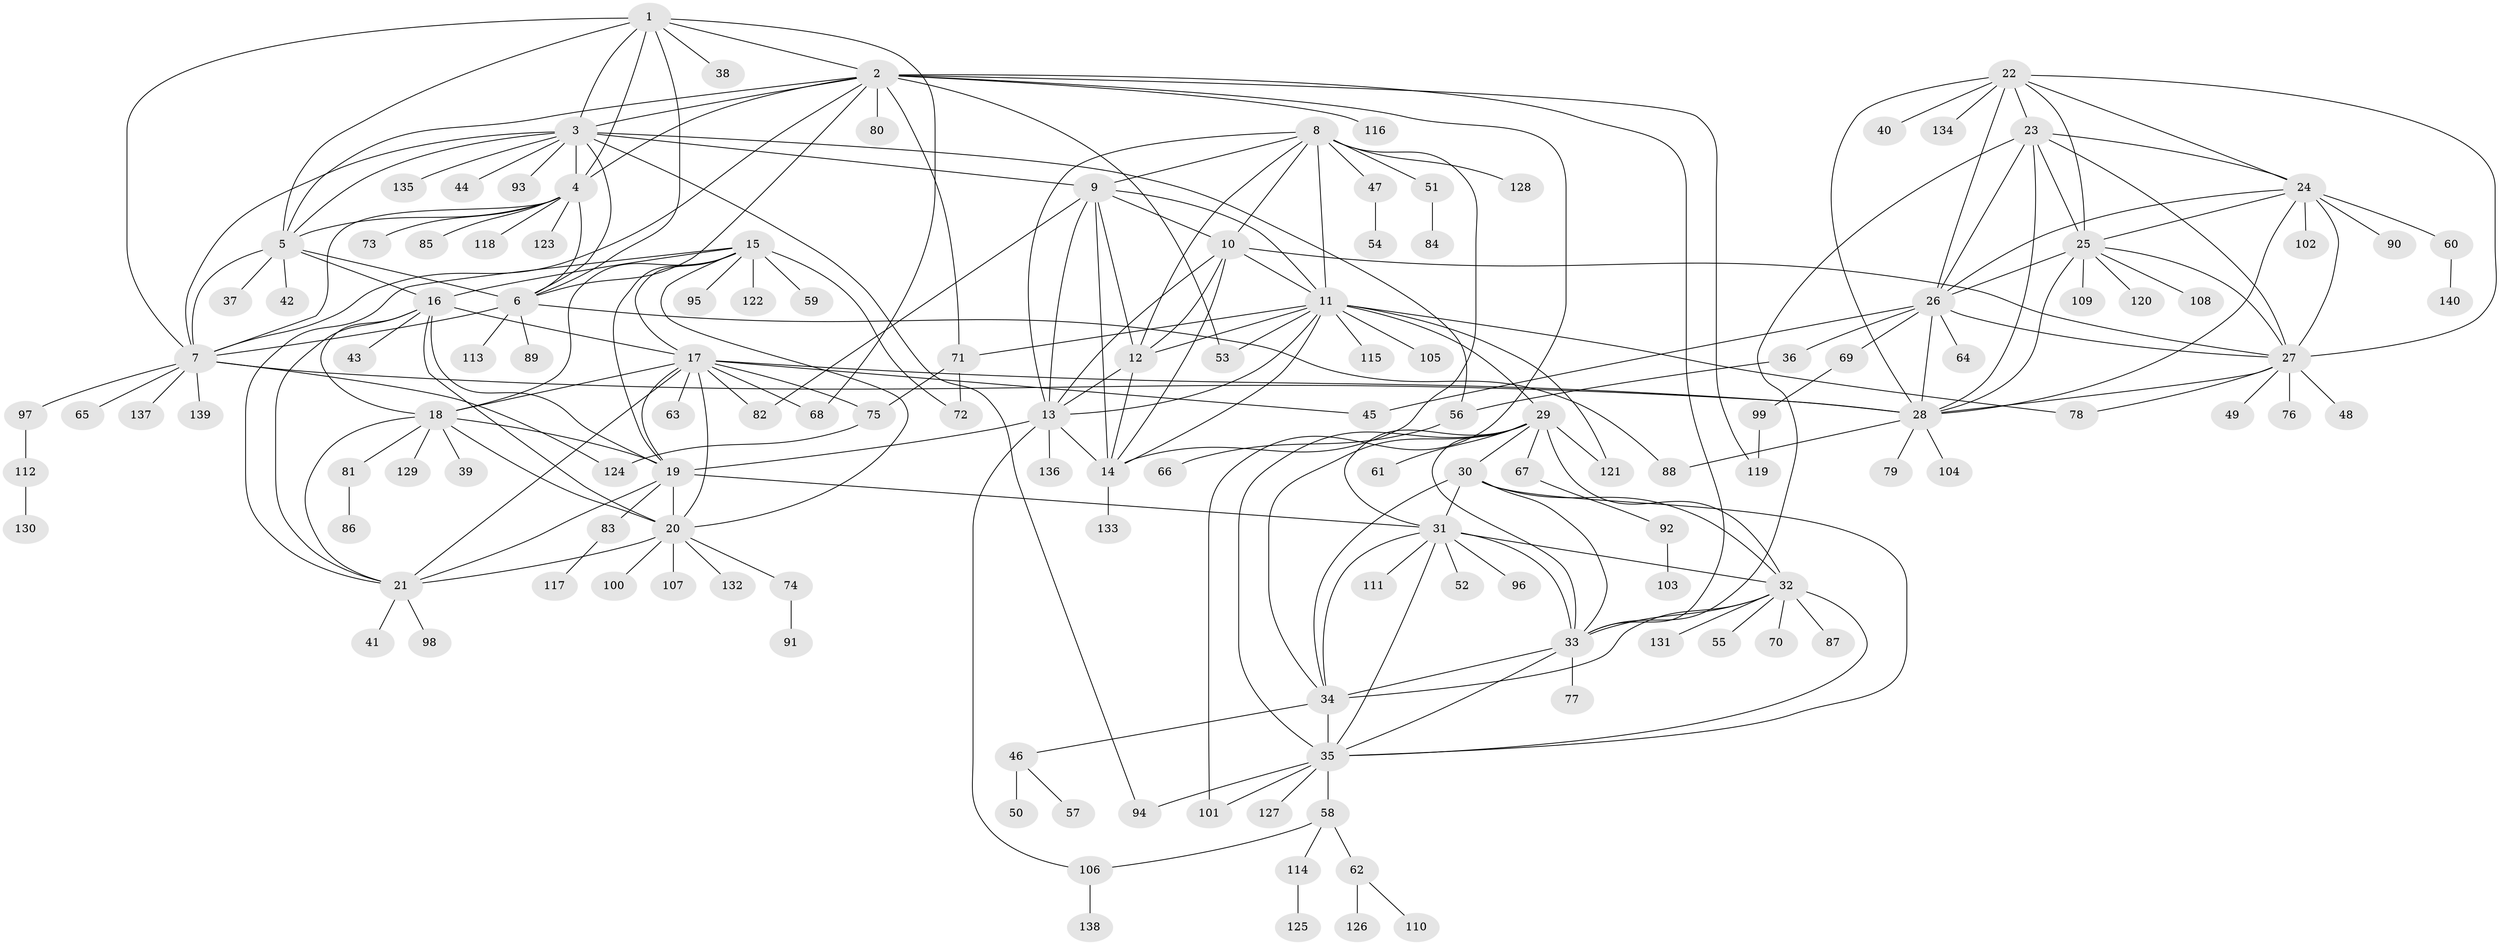 // Generated by graph-tools (version 1.1) at 2025/11/02/27/25 16:11:29]
// undirected, 140 vertices, 236 edges
graph export_dot {
graph [start="1"]
  node [color=gray90,style=filled];
  1;
  2;
  3;
  4;
  5;
  6;
  7;
  8;
  9;
  10;
  11;
  12;
  13;
  14;
  15;
  16;
  17;
  18;
  19;
  20;
  21;
  22;
  23;
  24;
  25;
  26;
  27;
  28;
  29;
  30;
  31;
  32;
  33;
  34;
  35;
  36;
  37;
  38;
  39;
  40;
  41;
  42;
  43;
  44;
  45;
  46;
  47;
  48;
  49;
  50;
  51;
  52;
  53;
  54;
  55;
  56;
  57;
  58;
  59;
  60;
  61;
  62;
  63;
  64;
  65;
  66;
  67;
  68;
  69;
  70;
  71;
  72;
  73;
  74;
  75;
  76;
  77;
  78;
  79;
  80;
  81;
  82;
  83;
  84;
  85;
  86;
  87;
  88;
  89;
  90;
  91;
  92;
  93;
  94;
  95;
  96;
  97;
  98;
  99;
  100;
  101;
  102;
  103;
  104;
  105;
  106;
  107;
  108;
  109;
  110;
  111;
  112;
  113;
  114;
  115;
  116;
  117;
  118;
  119;
  120;
  121;
  122;
  123;
  124;
  125;
  126;
  127;
  128;
  129;
  130;
  131;
  132;
  133;
  134;
  135;
  136;
  137;
  138;
  139;
  140;
  1 -- 2;
  1 -- 3;
  1 -- 4;
  1 -- 5;
  1 -- 6;
  1 -- 7;
  1 -- 38;
  1 -- 68;
  2 -- 3;
  2 -- 4;
  2 -- 5;
  2 -- 6;
  2 -- 7;
  2 -- 33;
  2 -- 53;
  2 -- 71;
  2 -- 80;
  2 -- 101;
  2 -- 116;
  2 -- 119;
  3 -- 4;
  3 -- 5;
  3 -- 6;
  3 -- 7;
  3 -- 9;
  3 -- 44;
  3 -- 56;
  3 -- 93;
  3 -- 94;
  3 -- 135;
  4 -- 5;
  4 -- 6;
  4 -- 7;
  4 -- 73;
  4 -- 85;
  4 -- 118;
  4 -- 123;
  5 -- 6;
  5 -- 7;
  5 -- 16;
  5 -- 37;
  5 -- 42;
  6 -- 7;
  6 -- 88;
  6 -- 89;
  6 -- 113;
  7 -- 28;
  7 -- 65;
  7 -- 97;
  7 -- 124;
  7 -- 137;
  7 -- 139;
  8 -- 9;
  8 -- 10;
  8 -- 11;
  8 -- 12;
  8 -- 13;
  8 -- 14;
  8 -- 47;
  8 -- 51;
  8 -- 128;
  9 -- 10;
  9 -- 11;
  9 -- 12;
  9 -- 13;
  9 -- 14;
  9 -- 82;
  10 -- 11;
  10 -- 12;
  10 -- 13;
  10 -- 14;
  10 -- 27;
  11 -- 12;
  11 -- 13;
  11 -- 14;
  11 -- 29;
  11 -- 53;
  11 -- 71;
  11 -- 78;
  11 -- 105;
  11 -- 115;
  11 -- 121;
  12 -- 13;
  12 -- 14;
  13 -- 14;
  13 -- 19;
  13 -- 106;
  13 -- 136;
  14 -- 133;
  15 -- 16;
  15 -- 17;
  15 -- 18;
  15 -- 19;
  15 -- 20;
  15 -- 21;
  15 -- 59;
  15 -- 72;
  15 -- 95;
  15 -- 122;
  16 -- 17;
  16 -- 18;
  16 -- 19;
  16 -- 20;
  16 -- 21;
  16 -- 43;
  17 -- 18;
  17 -- 19;
  17 -- 20;
  17 -- 21;
  17 -- 28;
  17 -- 45;
  17 -- 63;
  17 -- 68;
  17 -- 75;
  17 -- 82;
  18 -- 19;
  18 -- 20;
  18 -- 21;
  18 -- 39;
  18 -- 81;
  18 -- 129;
  19 -- 20;
  19 -- 21;
  19 -- 31;
  19 -- 83;
  20 -- 21;
  20 -- 74;
  20 -- 100;
  20 -- 107;
  20 -- 132;
  21 -- 41;
  21 -- 98;
  22 -- 23;
  22 -- 24;
  22 -- 25;
  22 -- 26;
  22 -- 27;
  22 -- 28;
  22 -- 40;
  22 -- 134;
  23 -- 24;
  23 -- 25;
  23 -- 26;
  23 -- 27;
  23 -- 28;
  23 -- 33;
  24 -- 25;
  24 -- 26;
  24 -- 27;
  24 -- 28;
  24 -- 60;
  24 -- 90;
  24 -- 102;
  25 -- 26;
  25 -- 27;
  25 -- 28;
  25 -- 108;
  25 -- 109;
  25 -- 120;
  26 -- 27;
  26 -- 28;
  26 -- 36;
  26 -- 45;
  26 -- 64;
  26 -- 69;
  27 -- 28;
  27 -- 48;
  27 -- 49;
  27 -- 76;
  27 -- 78;
  28 -- 79;
  28 -- 88;
  28 -- 104;
  29 -- 30;
  29 -- 31;
  29 -- 32;
  29 -- 33;
  29 -- 34;
  29 -- 35;
  29 -- 61;
  29 -- 67;
  29 -- 121;
  30 -- 31;
  30 -- 32;
  30 -- 33;
  30 -- 34;
  30 -- 35;
  31 -- 32;
  31 -- 33;
  31 -- 34;
  31 -- 35;
  31 -- 52;
  31 -- 96;
  31 -- 111;
  32 -- 33;
  32 -- 34;
  32 -- 35;
  32 -- 55;
  32 -- 70;
  32 -- 87;
  32 -- 131;
  33 -- 34;
  33 -- 35;
  33 -- 77;
  34 -- 35;
  34 -- 46;
  35 -- 58;
  35 -- 94;
  35 -- 101;
  35 -- 127;
  36 -- 56;
  46 -- 50;
  46 -- 57;
  47 -- 54;
  51 -- 84;
  56 -- 66;
  58 -- 62;
  58 -- 106;
  58 -- 114;
  60 -- 140;
  62 -- 110;
  62 -- 126;
  67 -- 92;
  69 -- 99;
  71 -- 72;
  71 -- 75;
  74 -- 91;
  75 -- 124;
  81 -- 86;
  83 -- 117;
  92 -- 103;
  97 -- 112;
  99 -- 119;
  106 -- 138;
  112 -- 130;
  114 -- 125;
}
